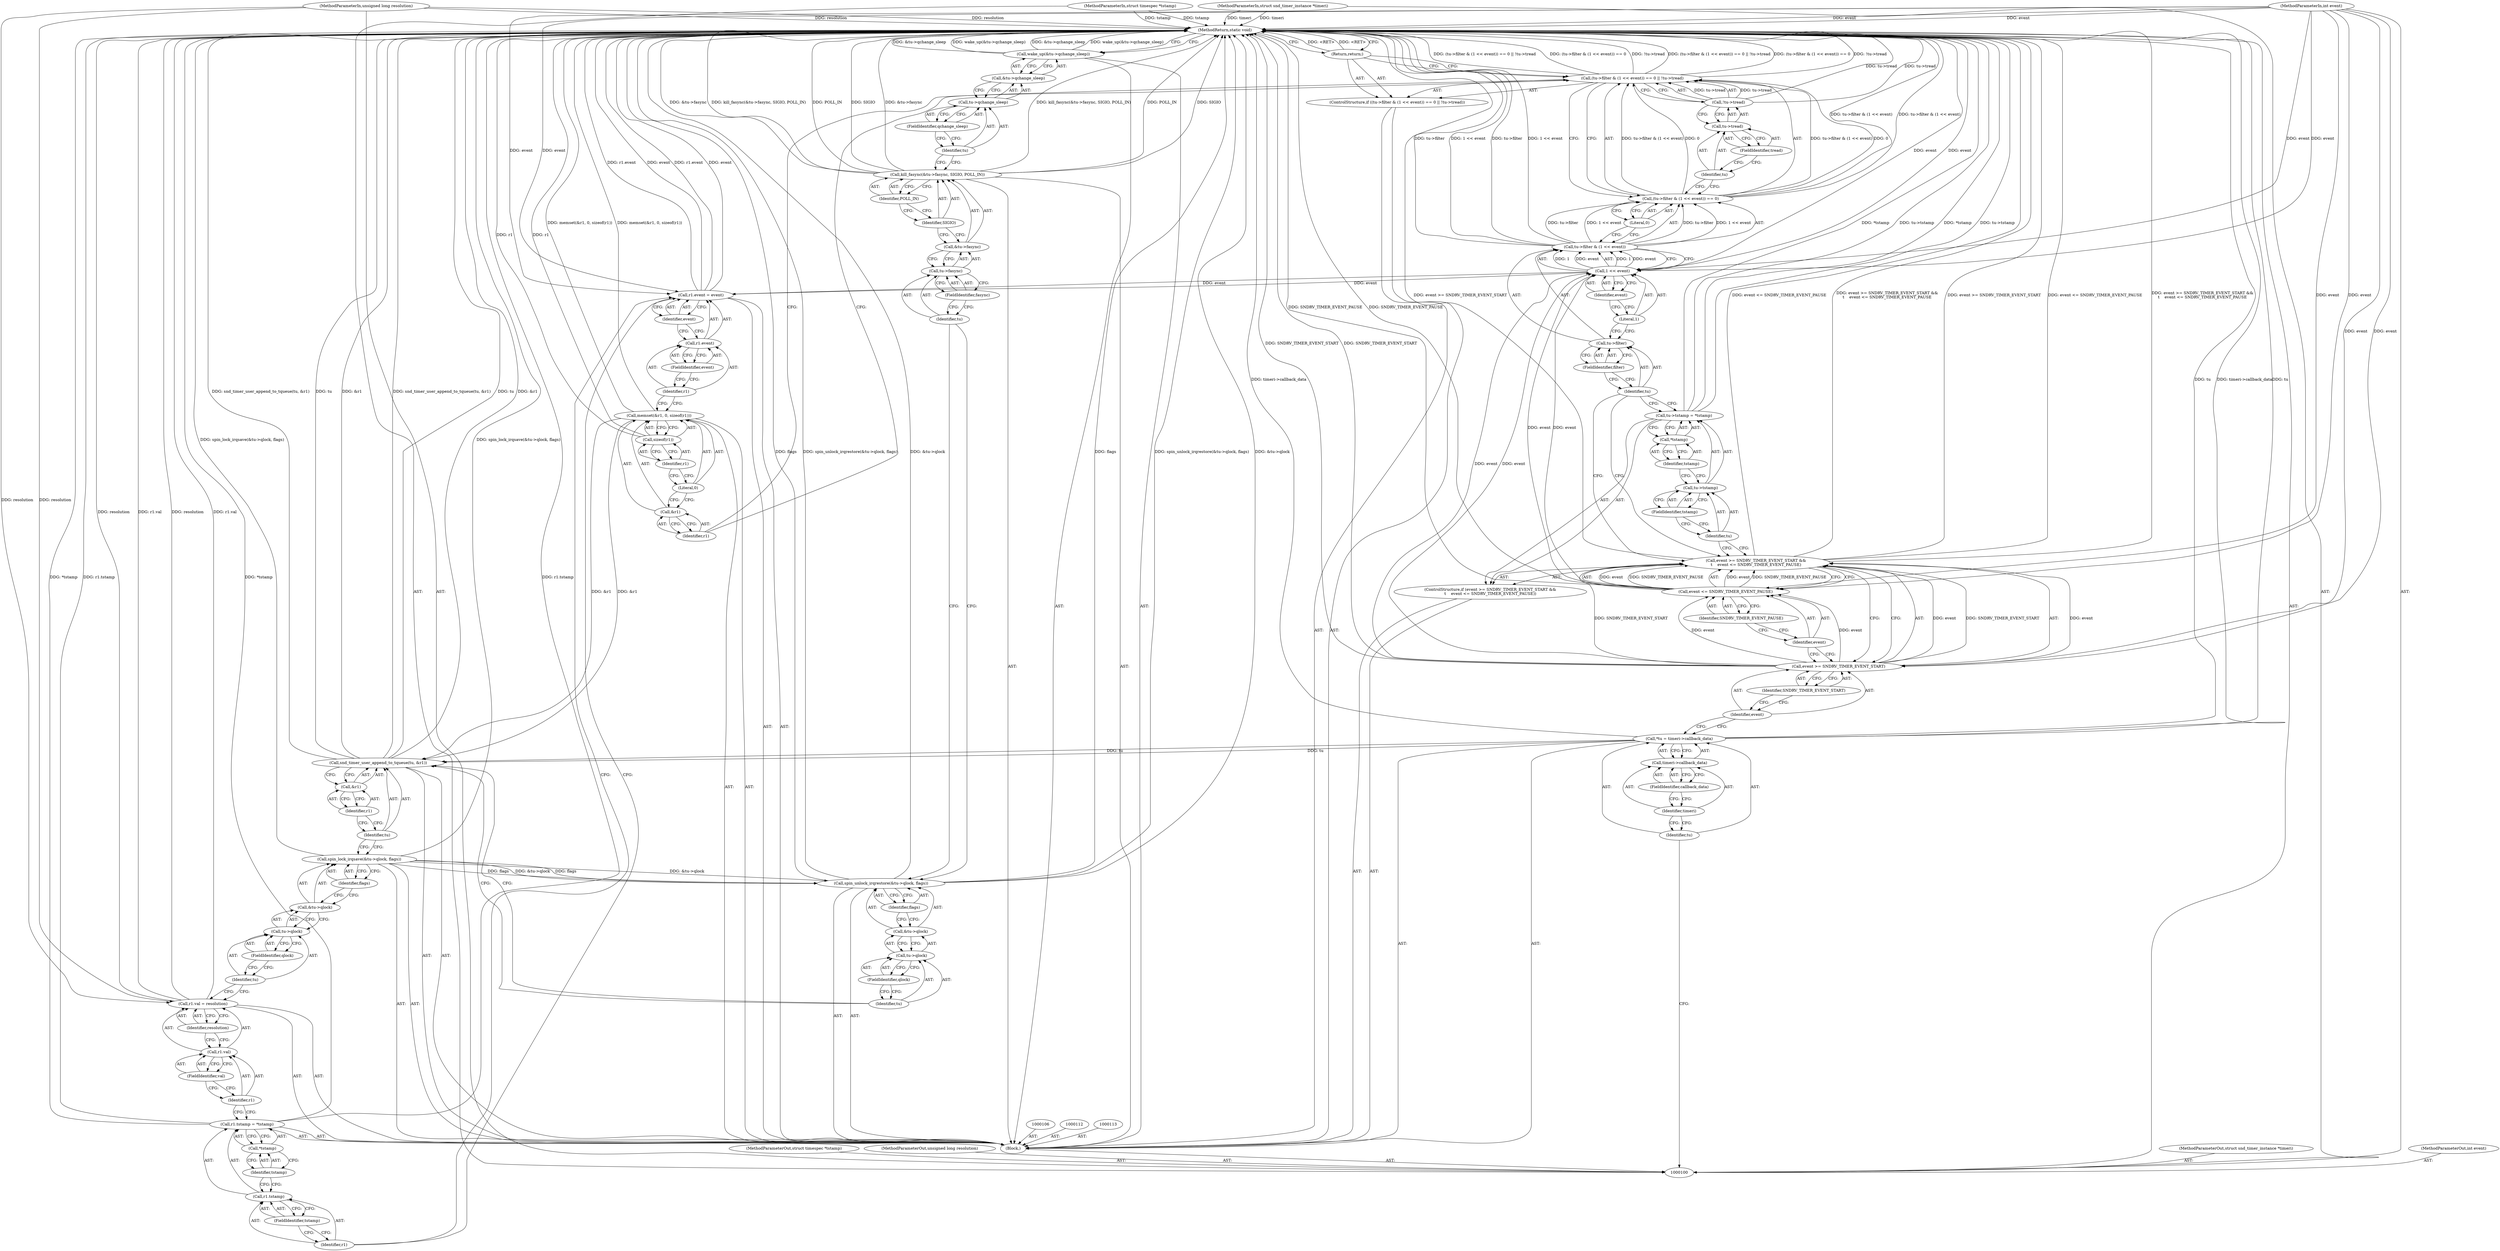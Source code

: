 digraph "0_linux_9a47e9cff994f37f7f0dbd9ae23740d0f64f9fe6" {
"1000194" [label="(MethodReturn,static void)"];
"1000101" [label="(MethodParameterIn,struct snd_timer_instance *timeri)"];
"1000302" [label="(MethodParameterOut,struct snd_timer_instance *timeri)"];
"1000114" [label="(ControlStructure,if (event >= SNDRV_TIMER_EVENT_START &&\n\t    event <= SNDRV_TIMER_EVENT_PAUSE))"];
"1000118" [label="(Identifier,SNDRV_TIMER_EVENT_START)"];
"1000115" [label="(Call,event >= SNDRV_TIMER_EVENT_START &&\n\t    event <= SNDRV_TIMER_EVENT_PAUSE)"];
"1000116" [label="(Call,event >= SNDRV_TIMER_EVENT_START)"];
"1000117" [label="(Identifier,event)"];
"1000121" [label="(Identifier,SNDRV_TIMER_EVENT_PAUSE)"];
"1000119" [label="(Call,event <= SNDRV_TIMER_EVENT_PAUSE)"];
"1000120" [label="(Identifier,event)"];
"1000126" [label="(Call,*tstamp)"];
"1000127" [label="(Identifier,tstamp)"];
"1000122" [label="(Call,tu->tstamp = *tstamp)"];
"1000123" [label="(Call,tu->tstamp)"];
"1000124" [label="(Identifier,tu)"];
"1000125" [label="(FieldIdentifier,tstamp)"];
"1000134" [label="(FieldIdentifier,filter)"];
"1000128" [label="(ControlStructure,if ((tu->filter & (1 << event)) == 0 || !tu->tread))"];
"1000135" [label="(Call,1 << event)"];
"1000136" [label="(Literal,1)"];
"1000137" [label="(Identifier,event)"];
"1000138" [label="(Literal,0)"];
"1000139" [label="(Call,!tu->tread)"];
"1000140" [label="(Call,tu->tread)"];
"1000141" [label="(Identifier,tu)"];
"1000142" [label="(FieldIdentifier,tread)"];
"1000129" [label="(Call,(tu->filter & (1 << event)) == 0 || !tu->tread)"];
"1000130" [label="(Call,(tu->filter & (1 << event)) == 0)"];
"1000131" [label="(Call,tu->filter & (1 << event))"];
"1000132" [label="(Call,tu->filter)"];
"1000133" [label="(Identifier,tu)"];
"1000143" [label="(Return,return;)"];
"1000144" [label="(Call,memset(&r1, 0, sizeof(r1)))"];
"1000147" [label="(Literal,0)"];
"1000148" [label="(Call,sizeof(r1))"];
"1000149" [label="(Identifier,r1)"];
"1000145" [label="(Call,&r1)"];
"1000146" [label="(Identifier,r1)"];
"1000154" [label="(Identifier,event)"];
"1000150" [label="(Call,r1.event = event)"];
"1000151" [label="(Call,r1.event)"];
"1000152" [label="(Identifier,r1)"];
"1000153" [label="(FieldIdentifier,event)"];
"1000159" [label="(Call,*tstamp)"];
"1000160" [label="(Identifier,tstamp)"];
"1000155" [label="(Call,r1.tstamp = *tstamp)"];
"1000156" [label="(Call,r1.tstamp)"];
"1000157" [label="(Identifier,r1)"];
"1000158" [label="(FieldIdentifier,tstamp)"];
"1000165" [label="(Identifier,resolution)"];
"1000161" [label="(Call,r1.val = resolution)"];
"1000162" [label="(Call,r1.val)"];
"1000163" [label="(Identifier,r1)"];
"1000164" [label="(FieldIdentifier,val)"];
"1000166" [label="(Call,spin_lock_irqsave(&tu->qlock, flags))"];
"1000167" [label="(Call,&tu->qlock)"];
"1000168" [label="(Call,tu->qlock)"];
"1000169" [label="(Identifier,tu)"];
"1000170" [label="(FieldIdentifier,qlock)"];
"1000171" [label="(Identifier,flags)"];
"1000102" [label="(MethodParameterIn,int event)"];
"1000303" [label="(MethodParameterOut,int event)"];
"1000172" [label="(Call,snd_timer_user_append_to_tqueue(tu, &r1))"];
"1000173" [label="(Identifier,tu)"];
"1000174" [label="(Call,&r1)"];
"1000175" [label="(Identifier,r1)"];
"1000176" [label="(Call,spin_unlock_irqrestore(&tu->qlock, flags))"];
"1000177" [label="(Call,&tu->qlock)"];
"1000178" [label="(Call,tu->qlock)"];
"1000179" [label="(Identifier,tu)"];
"1000180" [label="(FieldIdentifier,qlock)"];
"1000181" [label="(Identifier,flags)"];
"1000182" [label="(Call,kill_fasync(&tu->fasync, SIGIO, POLL_IN))"];
"1000183" [label="(Call,&tu->fasync)"];
"1000184" [label="(Call,tu->fasync)"];
"1000185" [label="(Identifier,tu)"];
"1000186" [label="(FieldIdentifier,fasync)"];
"1000187" [label="(Identifier,SIGIO)"];
"1000188" [label="(Identifier,POLL_IN)"];
"1000189" [label="(Call,wake_up(&tu->qchange_sleep))"];
"1000191" [label="(Call,tu->qchange_sleep)"];
"1000192" [label="(Identifier,tu)"];
"1000193" [label="(FieldIdentifier,qchange_sleep)"];
"1000190" [label="(Call,&tu->qchange_sleep)"];
"1000103" [label="(MethodParameterIn,struct timespec *tstamp)"];
"1000304" [label="(MethodParameterOut,struct timespec *tstamp)"];
"1000104" [label="(MethodParameterIn,unsigned long resolution)"];
"1000305" [label="(MethodParameterOut,unsigned long resolution)"];
"1000105" [label="(Block,)"];
"1000107" [label="(Call,*tu = timeri->callback_data)"];
"1000108" [label="(Identifier,tu)"];
"1000109" [label="(Call,timeri->callback_data)"];
"1000110" [label="(Identifier,timeri)"];
"1000111" [label="(FieldIdentifier,callback_data)"];
"1000194" -> "1000100"  [label="AST: "];
"1000194" -> "1000143"  [label="CFG: "];
"1000194" -> "1000189"  [label="CFG: "];
"1000107" -> "1000194"  [label="DDG: tu"];
"1000107" -> "1000194"  [label="DDG: timeri->callback_data"];
"1000189" -> "1000194"  [label="DDG: &tu->qchange_sleep"];
"1000189" -> "1000194"  [label="DDG: wake_up(&tu->qchange_sleep)"];
"1000104" -> "1000194"  [label="DDG: resolution"];
"1000176" -> "1000194"  [label="DDG: flags"];
"1000176" -> "1000194"  [label="DDG: spin_unlock_irqrestore(&tu->qlock, flags)"];
"1000176" -> "1000194"  [label="DDG: &tu->qlock"];
"1000116" -> "1000194"  [label="DDG: SNDRV_TIMER_EVENT_START"];
"1000102" -> "1000194"  [label="DDG: event"];
"1000150" -> "1000194"  [label="DDG: event"];
"1000150" -> "1000194"  [label="DDG: r1.event"];
"1000155" -> "1000194"  [label="DDG: r1.tstamp"];
"1000155" -> "1000194"  [label="DDG: *tstamp"];
"1000115" -> "1000194"  [label="DDG: event <= SNDRV_TIMER_EVENT_PAUSE"];
"1000115" -> "1000194"  [label="DDG: event >= SNDRV_TIMER_EVENT_START &&\n\t    event <= SNDRV_TIMER_EVENT_PAUSE"];
"1000115" -> "1000194"  [label="DDG: event >= SNDRV_TIMER_EVENT_START"];
"1000161" -> "1000194"  [label="DDG: r1.val"];
"1000161" -> "1000194"  [label="DDG: resolution"];
"1000182" -> "1000194"  [label="DDG: kill_fasync(&tu->fasync, SIGIO, POLL_IN)"];
"1000182" -> "1000194"  [label="DDG: POLL_IN"];
"1000182" -> "1000194"  [label="DDG: SIGIO"];
"1000182" -> "1000194"  [label="DDG: &tu->fasync"];
"1000129" -> "1000194"  [label="DDG: (tu->filter & (1 << event)) == 0"];
"1000129" -> "1000194"  [label="DDG: !tu->tread"];
"1000129" -> "1000194"  [label="DDG: (tu->filter & (1 << event)) == 0 || !tu->tread"];
"1000122" -> "1000194"  [label="DDG: *tstamp"];
"1000122" -> "1000194"  [label="DDG: tu->tstamp"];
"1000172" -> "1000194"  [label="DDG: snd_timer_user_append_to_tqueue(tu, &r1)"];
"1000172" -> "1000194"  [label="DDG: tu"];
"1000172" -> "1000194"  [label="DDG: &r1"];
"1000131" -> "1000194"  [label="DDG: tu->filter"];
"1000131" -> "1000194"  [label="DDG: 1 << event"];
"1000166" -> "1000194"  [label="DDG: spin_lock_irqsave(&tu->qlock, flags)"];
"1000139" -> "1000194"  [label="DDG: tu->tread"];
"1000103" -> "1000194"  [label="DDG: tstamp"];
"1000144" -> "1000194"  [label="DDG: memset(&r1, 0, sizeof(r1))"];
"1000119" -> "1000194"  [label="DDG: SNDRV_TIMER_EVENT_PAUSE"];
"1000148" -> "1000194"  [label="DDG: r1"];
"1000101" -> "1000194"  [label="DDG: timeri"];
"1000135" -> "1000194"  [label="DDG: event"];
"1000130" -> "1000194"  [label="DDG: tu->filter & (1 << event)"];
"1000143" -> "1000194"  [label="DDG: <RET>"];
"1000101" -> "1000100"  [label="AST: "];
"1000101" -> "1000194"  [label="DDG: timeri"];
"1000302" -> "1000100"  [label="AST: "];
"1000114" -> "1000105"  [label="AST: "];
"1000115" -> "1000114"  [label="AST: "];
"1000122" -> "1000114"  [label="AST: "];
"1000118" -> "1000116"  [label="AST: "];
"1000118" -> "1000117"  [label="CFG: "];
"1000116" -> "1000118"  [label="CFG: "];
"1000115" -> "1000114"  [label="AST: "];
"1000115" -> "1000116"  [label="CFG: "];
"1000115" -> "1000119"  [label="CFG: "];
"1000116" -> "1000115"  [label="AST: "];
"1000119" -> "1000115"  [label="AST: "];
"1000124" -> "1000115"  [label="CFG: "];
"1000133" -> "1000115"  [label="CFG: "];
"1000115" -> "1000194"  [label="DDG: event <= SNDRV_TIMER_EVENT_PAUSE"];
"1000115" -> "1000194"  [label="DDG: event >= SNDRV_TIMER_EVENT_START &&\n\t    event <= SNDRV_TIMER_EVENT_PAUSE"];
"1000115" -> "1000194"  [label="DDG: event >= SNDRV_TIMER_EVENT_START"];
"1000116" -> "1000115"  [label="DDG: event"];
"1000116" -> "1000115"  [label="DDG: SNDRV_TIMER_EVENT_START"];
"1000119" -> "1000115"  [label="DDG: event"];
"1000119" -> "1000115"  [label="DDG: SNDRV_TIMER_EVENT_PAUSE"];
"1000116" -> "1000115"  [label="AST: "];
"1000116" -> "1000118"  [label="CFG: "];
"1000117" -> "1000116"  [label="AST: "];
"1000118" -> "1000116"  [label="AST: "];
"1000120" -> "1000116"  [label="CFG: "];
"1000115" -> "1000116"  [label="CFG: "];
"1000116" -> "1000194"  [label="DDG: SNDRV_TIMER_EVENT_START"];
"1000116" -> "1000115"  [label="DDG: event"];
"1000116" -> "1000115"  [label="DDG: SNDRV_TIMER_EVENT_START"];
"1000102" -> "1000116"  [label="DDG: event"];
"1000116" -> "1000119"  [label="DDG: event"];
"1000116" -> "1000135"  [label="DDG: event"];
"1000117" -> "1000116"  [label="AST: "];
"1000117" -> "1000107"  [label="CFG: "];
"1000118" -> "1000117"  [label="CFG: "];
"1000121" -> "1000119"  [label="AST: "];
"1000121" -> "1000120"  [label="CFG: "];
"1000119" -> "1000121"  [label="CFG: "];
"1000119" -> "1000115"  [label="AST: "];
"1000119" -> "1000121"  [label="CFG: "];
"1000120" -> "1000119"  [label="AST: "];
"1000121" -> "1000119"  [label="AST: "];
"1000115" -> "1000119"  [label="CFG: "];
"1000119" -> "1000194"  [label="DDG: SNDRV_TIMER_EVENT_PAUSE"];
"1000119" -> "1000115"  [label="DDG: event"];
"1000119" -> "1000115"  [label="DDG: SNDRV_TIMER_EVENT_PAUSE"];
"1000116" -> "1000119"  [label="DDG: event"];
"1000102" -> "1000119"  [label="DDG: event"];
"1000119" -> "1000135"  [label="DDG: event"];
"1000120" -> "1000119"  [label="AST: "];
"1000120" -> "1000116"  [label="CFG: "];
"1000121" -> "1000120"  [label="CFG: "];
"1000126" -> "1000122"  [label="AST: "];
"1000126" -> "1000127"  [label="CFG: "];
"1000127" -> "1000126"  [label="AST: "];
"1000122" -> "1000126"  [label="CFG: "];
"1000127" -> "1000126"  [label="AST: "];
"1000127" -> "1000123"  [label="CFG: "];
"1000126" -> "1000127"  [label="CFG: "];
"1000122" -> "1000114"  [label="AST: "];
"1000122" -> "1000126"  [label="CFG: "];
"1000123" -> "1000122"  [label="AST: "];
"1000126" -> "1000122"  [label="AST: "];
"1000133" -> "1000122"  [label="CFG: "];
"1000122" -> "1000194"  [label="DDG: *tstamp"];
"1000122" -> "1000194"  [label="DDG: tu->tstamp"];
"1000123" -> "1000122"  [label="AST: "];
"1000123" -> "1000125"  [label="CFG: "];
"1000124" -> "1000123"  [label="AST: "];
"1000125" -> "1000123"  [label="AST: "];
"1000127" -> "1000123"  [label="CFG: "];
"1000124" -> "1000123"  [label="AST: "];
"1000124" -> "1000115"  [label="CFG: "];
"1000125" -> "1000124"  [label="CFG: "];
"1000125" -> "1000123"  [label="AST: "];
"1000125" -> "1000124"  [label="CFG: "];
"1000123" -> "1000125"  [label="CFG: "];
"1000134" -> "1000132"  [label="AST: "];
"1000134" -> "1000133"  [label="CFG: "];
"1000132" -> "1000134"  [label="CFG: "];
"1000128" -> "1000105"  [label="AST: "];
"1000129" -> "1000128"  [label="AST: "];
"1000143" -> "1000128"  [label="AST: "];
"1000135" -> "1000131"  [label="AST: "];
"1000135" -> "1000137"  [label="CFG: "];
"1000136" -> "1000135"  [label="AST: "];
"1000137" -> "1000135"  [label="AST: "];
"1000131" -> "1000135"  [label="CFG: "];
"1000135" -> "1000194"  [label="DDG: event"];
"1000135" -> "1000131"  [label="DDG: 1"];
"1000135" -> "1000131"  [label="DDG: event"];
"1000116" -> "1000135"  [label="DDG: event"];
"1000119" -> "1000135"  [label="DDG: event"];
"1000102" -> "1000135"  [label="DDG: event"];
"1000135" -> "1000150"  [label="DDG: event"];
"1000136" -> "1000135"  [label="AST: "];
"1000136" -> "1000132"  [label="CFG: "];
"1000137" -> "1000136"  [label="CFG: "];
"1000137" -> "1000135"  [label="AST: "];
"1000137" -> "1000136"  [label="CFG: "];
"1000135" -> "1000137"  [label="CFG: "];
"1000138" -> "1000130"  [label="AST: "];
"1000138" -> "1000131"  [label="CFG: "];
"1000130" -> "1000138"  [label="CFG: "];
"1000139" -> "1000129"  [label="AST: "];
"1000139" -> "1000140"  [label="CFG: "];
"1000140" -> "1000139"  [label="AST: "];
"1000129" -> "1000139"  [label="CFG: "];
"1000139" -> "1000194"  [label="DDG: tu->tread"];
"1000139" -> "1000129"  [label="DDG: tu->tread"];
"1000140" -> "1000139"  [label="AST: "];
"1000140" -> "1000142"  [label="CFG: "];
"1000141" -> "1000140"  [label="AST: "];
"1000142" -> "1000140"  [label="AST: "];
"1000139" -> "1000140"  [label="CFG: "];
"1000141" -> "1000140"  [label="AST: "];
"1000141" -> "1000130"  [label="CFG: "];
"1000142" -> "1000141"  [label="CFG: "];
"1000142" -> "1000140"  [label="AST: "];
"1000142" -> "1000141"  [label="CFG: "];
"1000140" -> "1000142"  [label="CFG: "];
"1000129" -> "1000128"  [label="AST: "];
"1000129" -> "1000130"  [label="CFG: "];
"1000129" -> "1000139"  [label="CFG: "];
"1000130" -> "1000129"  [label="AST: "];
"1000139" -> "1000129"  [label="AST: "];
"1000143" -> "1000129"  [label="CFG: "];
"1000146" -> "1000129"  [label="CFG: "];
"1000129" -> "1000194"  [label="DDG: (tu->filter & (1 << event)) == 0"];
"1000129" -> "1000194"  [label="DDG: !tu->tread"];
"1000129" -> "1000194"  [label="DDG: (tu->filter & (1 << event)) == 0 || !tu->tread"];
"1000130" -> "1000129"  [label="DDG: tu->filter & (1 << event)"];
"1000130" -> "1000129"  [label="DDG: 0"];
"1000139" -> "1000129"  [label="DDG: tu->tread"];
"1000130" -> "1000129"  [label="AST: "];
"1000130" -> "1000138"  [label="CFG: "];
"1000131" -> "1000130"  [label="AST: "];
"1000138" -> "1000130"  [label="AST: "];
"1000141" -> "1000130"  [label="CFG: "];
"1000129" -> "1000130"  [label="CFG: "];
"1000130" -> "1000194"  [label="DDG: tu->filter & (1 << event)"];
"1000130" -> "1000129"  [label="DDG: tu->filter & (1 << event)"];
"1000130" -> "1000129"  [label="DDG: 0"];
"1000131" -> "1000130"  [label="DDG: tu->filter"];
"1000131" -> "1000130"  [label="DDG: 1 << event"];
"1000131" -> "1000130"  [label="AST: "];
"1000131" -> "1000135"  [label="CFG: "];
"1000132" -> "1000131"  [label="AST: "];
"1000135" -> "1000131"  [label="AST: "];
"1000138" -> "1000131"  [label="CFG: "];
"1000131" -> "1000194"  [label="DDG: tu->filter"];
"1000131" -> "1000194"  [label="DDG: 1 << event"];
"1000131" -> "1000130"  [label="DDG: tu->filter"];
"1000131" -> "1000130"  [label="DDG: 1 << event"];
"1000135" -> "1000131"  [label="DDG: 1"];
"1000135" -> "1000131"  [label="DDG: event"];
"1000132" -> "1000131"  [label="AST: "];
"1000132" -> "1000134"  [label="CFG: "];
"1000133" -> "1000132"  [label="AST: "];
"1000134" -> "1000132"  [label="AST: "];
"1000136" -> "1000132"  [label="CFG: "];
"1000133" -> "1000132"  [label="AST: "];
"1000133" -> "1000122"  [label="CFG: "];
"1000133" -> "1000115"  [label="CFG: "];
"1000134" -> "1000133"  [label="CFG: "];
"1000143" -> "1000128"  [label="AST: "];
"1000143" -> "1000129"  [label="CFG: "];
"1000194" -> "1000143"  [label="CFG: "];
"1000143" -> "1000194"  [label="DDG: <RET>"];
"1000144" -> "1000105"  [label="AST: "];
"1000144" -> "1000148"  [label="CFG: "];
"1000145" -> "1000144"  [label="AST: "];
"1000147" -> "1000144"  [label="AST: "];
"1000148" -> "1000144"  [label="AST: "];
"1000152" -> "1000144"  [label="CFG: "];
"1000144" -> "1000194"  [label="DDG: memset(&r1, 0, sizeof(r1))"];
"1000144" -> "1000172"  [label="DDG: &r1"];
"1000147" -> "1000144"  [label="AST: "];
"1000147" -> "1000145"  [label="CFG: "];
"1000149" -> "1000147"  [label="CFG: "];
"1000148" -> "1000144"  [label="AST: "];
"1000148" -> "1000149"  [label="CFG: "];
"1000149" -> "1000148"  [label="AST: "];
"1000144" -> "1000148"  [label="CFG: "];
"1000148" -> "1000194"  [label="DDG: r1"];
"1000149" -> "1000148"  [label="AST: "];
"1000149" -> "1000147"  [label="CFG: "];
"1000148" -> "1000149"  [label="CFG: "];
"1000145" -> "1000144"  [label="AST: "];
"1000145" -> "1000146"  [label="CFG: "];
"1000146" -> "1000145"  [label="AST: "];
"1000147" -> "1000145"  [label="CFG: "];
"1000146" -> "1000145"  [label="AST: "];
"1000146" -> "1000129"  [label="CFG: "];
"1000145" -> "1000146"  [label="CFG: "];
"1000154" -> "1000150"  [label="AST: "];
"1000154" -> "1000151"  [label="CFG: "];
"1000150" -> "1000154"  [label="CFG: "];
"1000150" -> "1000105"  [label="AST: "];
"1000150" -> "1000154"  [label="CFG: "];
"1000151" -> "1000150"  [label="AST: "];
"1000154" -> "1000150"  [label="AST: "];
"1000157" -> "1000150"  [label="CFG: "];
"1000150" -> "1000194"  [label="DDG: event"];
"1000150" -> "1000194"  [label="DDG: r1.event"];
"1000135" -> "1000150"  [label="DDG: event"];
"1000102" -> "1000150"  [label="DDG: event"];
"1000151" -> "1000150"  [label="AST: "];
"1000151" -> "1000153"  [label="CFG: "];
"1000152" -> "1000151"  [label="AST: "];
"1000153" -> "1000151"  [label="AST: "];
"1000154" -> "1000151"  [label="CFG: "];
"1000152" -> "1000151"  [label="AST: "];
"1000152" -> "1000144"  [label="CFG: "];
"1000153" -> "1000152"  [label="CFG: "];
"1000153" -> "1000151"  [label="AST: "];
"1000153" -> "1000152"  [label="CFG: "];
"1000151" -> "1000153"  [label="CFG: "];
"1000159" -> "1000155"  [label="AST: "];
"1000159" -> "1000160"  [label="CFG: "];
"1000160" -> "1000159"  [label="AST: "];
"1000155" -> "1000159"  [label="CFG: "];
"1000160" -> "1000159"  [label="AST: "];
"1000160" -> "1000156"  [label="CFG: "];
"1000159" -> "1000160"  [label="CFG: "];
"1000155" -> "1000105"  [label="AST: "];
"1000155" -> "1000159"  [label="CFG: "];
"1000156" -> "1000155"  [label="AST: "];
"1000159" -> "1000155"  [label="AST: "];
"1000163" -> "1000155"  [label="CFG: "];
"1000155" -> "1000194"  [label="DDG: r1.tstamp"];
"1000155" -> "1000194"  [label="DDG: *tstamp"];
"1000156" -> "1000155"  [label="AST: "];
"1000156" -> "1000158"  [label="CFG: "];
"1000157" -> "1000156"  [label="AST: "];
"1000158" -> "1000156"  [label="AST: "];
"1000160" -> "1000156"  [label="CFG: "];
"1000157" -> "1000156"  [label="AST: "];
"1000157" -> "1000150"  [label="CFG: "];
"1000158" -> "1000157"  [label="CFG: "];
"1000158" -> "1000156"  [label="AST: "];
"1000158" -> "1000157"  [label="CFG: "];
"1000156" -> "1000158"  [label="CFG: "];
"1000165" -> "1000161"  [label="AST: "];
"1000165" -> "1000162"  [label="CFG: "];
"1000161" -> "1000165"  [label="CFG: "];
"1000161" -> "1000105"  [label="AST: "];
"1000161" -> "1000165"  [label="CFG: "];
"1000162" -> "1000161"  [label="AST: "];
"1000165" -> "1000161"  [label="AST: "];
"1000169" -> "1000161"  [label="CFG: "];
"1000161" -> "1000194"  [label="DDG: r1.val"];
"1000161" -> "1000194"  [label="DDG: resolution"];
"1000104" -> "1000161"  [label="DDG: resolution"];
"1000162" -> "1000161"  [label="AST: "];
"1000162" -> "1000164"  [label="CFG: "];
"1000163" -> "1000162"  [label="AST: "];
"1000164" -> "1000162"  [label="AST: "];
"1000165" -> "1000162"  [label="CFG: "];
"1000163" -> "1000162"  [label="AST: "];
"1000163" -> "1000155"  [label="CFG: "];
"1000164" -> "1000163"  [label="CFG: "];
"1000164" -> "1000162"  [label="AST: "];
"1000164" -> "1000163"  [label="CFG: "];
"1000162" -> "1000164"  [label="CFG: "];
"1000166" -> "1000105"  [label="AST: "];
"1000166" -> "1000171"  [label="CFG: "];
"1000167" -> "1000166"  [label="AST: "];
"1000171" -> "1000166"  [label="AST: "];
"1000173" -> "1000166"  [label="CFG: "];
"1000166" -> "1000194"  [label="DDG: spin_lock_irqsave(&tu->qlock, flags)"];
"1000166" -> "1000176"  [label="DDG: &tu->qlock"];
"1000166" -> "1000176"  [label="DDG: flags"];
"1000167" -> "1000166"  [label="AST: "];
"1000167" -> "1000168"  [label="CFG: "];
"1000168" -> "1000167"  [label="AST: "];
"1000171" -> "1000167"  [label="CFG: "];
"1000168" -> "1000167"  [label="AST: "];
"1000168" -> "1000170"  [label="CFG: "];
"1000169" -> "1000168"  [label="AST: "];
"1000170" -> "1000168"  [label="AST: "];
"1000167" -> "1000168"  [label="CFG: "];
"1000169" -> "1000168"  [label="AST: "];
"1000169" -> "1000161"  [label="CFG: "];
"1000170" -> "1000169"  [label="CFG: "];
"1000170" -> "1000168"  [label="AST: "];
"1000170" -> "1000169"  [label="CFG: "];
"1000168" -> "1000170"  [label="CFG: "];
"1000171" -> "1000166"  [label="AST: "];
"1000171" -> "1000167"  [label="CFG: "];
"1000166" -> "1000171"  [label="CFG: "];
"1000102" -> "1000100"  [label="AST: "];
"1000102" -> "1000194"  [label="DDG: event"];
"1000102" -> "1000116"  [label="DDG: event"];
"1000102" -> "1000119"  [label="DDG: event"];
"1000102" -> "1000135"  [label="DDG: event"];
"1000102" -> "1000150"  [label="DDG: event"];
"1000303" -> "1000100"  [label="AST: "];
"1000172" -> "1000105"  [label="AST: "];
"1000172" -> "1000174"  [label="CFG: "];
"1000173" -> "1000172"  [label="AST: "];
"1000174" -> "1000172"  [label="AST: "];
"1000179" -> "1000172"  [label="CFG: "];
"1000172" -> "1000194"  [label="DDG: snd_timer_user_append_to_tqueue(tu, &r1)"];
"1000172" -> "1000194"  [label="DDG: tu"];
"1000172" -> "1000194"  [label="DDG: &r1"];
"1000107" -> "1000172"  [label="DDG: tu"];
"1000144" -> "1000172"  [label="DDG: &r1"];
"1000173" -> "1000172"  [label="AST: "];
"1000173" -> "1000166"  [label="CFG: "];
"1000175" -> "1000173"  [label="CFG: "];
"1000174" -> "1000172"  [label="AST: "];
"1000174" -> "1000175"  [label="CFG: "];
"1000175" -> "1000174"  [label="AST: "];
"1000172" -> "1000174"  [label="CFG: "];
"1000175" -> "1000174"  [label="AST: "];
"1000175" -> "1000173"  [label="CFG: "];
"1000174" -> "1000175"  [label="CFG: "];
"1000176" -> "1000105"  [label="AST: "];
"1000176" -> "1000181"  [label="CFG: "];
"1000177" -> "1000176"  [label="AST: "];
"1000181" -> "1000176"  [label="AST: "];
"1000185" -> "1000176"  [label="CFG: "];
"1000176" -> "1000194"  [label="DDG: flags"];
"1000176" -> "1000194"  [label="DDG: spin_unlock_irqrestore(&tu->qlock, flags)"];
"1000176" -> "1000194"  [label="DDG: &tu->qlock"];
"1000166" -> "1000176"  [label="DDG: &tu->qlock"];
"1000166" -> "1000176"  [label="DDG: flags"];
"1000177" -> "1000176"  [label="AST: "];
"1000177" -> "1000178"  [label="CFG: "];
"1000178" -> "1000177"  [label="AST: "];
"1000181" -> "1000177"  [label="CFG: "];
"1000178" -> "1000177"  [label="AST: "];
"1000178" -> "1000180"  [label="CFG: "];
"1000179" -> "1000178"  [label="AST: "];
"1000180" -> "1000178"  [label="AST: "];
"1000177" -> "1000178"  [label="CFG: "];
"1000179" -> "1000178"  [label="AST: "];
"1000179" -> "1000172"  [label="CFG: "];
"1000180" -> "1000179"  [label="CFG: "];
"1000180" -> "1000178"  [label="AST: "];
"1000180" -> "1000179"  [label="CFG: "];
"1000178" -> "1000180"  [label="CFG: "];
"1000181" -> "1000176"  [label="AST: "];
"1000181" -> "1000177"  [label="CFG: "];
"1000176" -> "1000181"  [label="CFG: "];
"1000182" -> "1000105"  [label="AST: "];
"1000182" -> "1000188"  [label="CFG: "];
"1000183" -> "1000182"  [label="AST: "];
"1000187" -> "1000182"  [label="AST: "];
"1000188" -> "1000182"  [label="AST: "];
"1000192" -> "1000182"  [label="CFG: "];
"1000182" -> "1000194"  [label="DDG: kill_fasync(&tu->fasync, SIGIO, POLL_IN)"];
"1000182" -> "1000194"  [label="DDG: POLL_IN"];
"1000182" -> "1000194"  [label="DDG: SIGIO"];
"1000182" -> "1000194"  [label="DDG: &tu->fasync"];
"1000183" -> "1000182"  [label="AST: "];
"1000183" -> "1000184"  [label="CFG: "];
"1000184" -> "1000183"  [label="AST: "];
"1000187" -> "1000183"  [label="CFG: "];
"1000184" -> "1000183"  [label="AST: "];
"1000184" -> "1000186"  [label="CFG: "];
"1000185" -> "1000184"  [label="AST: "];
"1000186" -> "1000184"  [label="AST: "];
"1000183" -> "1000184"  [label="CFG: "];
"1000185" -> "1000184"  [label="AST: "];
"1000185" -> "1000176"  [label="CFG: "];
"1000186" -> "1000185"  [label="CFG: "];
"1000186" -> "1000184"  [label="AST: "];
"1000186" -> "1000185"  [label="CFG: "];
"1000184" -> "1000186"  [label="CFG: "];
"1000187" -> "1000182"  [label="AST: "];
"1000187" -> "1000183"  [label="CFG: "];
"1000188" -> "1000187"  [label="CFG: "];
"1000188" -> "1000182"  [label="AST: "];
"1000188" -> "1000187"  [label="CFG: "];
"1000182" -> "1000188"  [label="CFG: "];
"1000189" -> "1000105"  [label="AST: "];
"1000189" -> "1000190"  [label="CFG: "];
"1000190" -> "1000189"  [label="AST: "];
"1000194" -> "1000189"  [label="CFG: "];
"1000189" -> "1000194"  [label="DDG: &tu->qchange_sleep"];
"1000189" -> "1000194"  [label="DDG: wake_up(&tu->qchange_sleep)"];
"1000191" -> "1000190"  [label="AST: "];
"1000191" -> "1000193"  [label="CFG: "];
"1000192" -> "1000191"  [label="AST: "];
"1000193" -> "1000191"  [label="AST: "];
"1000190" -> "1000191"  [label="CFG: "];
"1000192" -> "1000191"  [label="AST: "];
"1000192" -> "1000182"  [label="CFG: "];
"1000193" -> "1000192"  [label="CFG: "];
"1000193" -> "1000191"  [label="AST: "];
"1000193" -> "1000192"  [label="CFG: "];
"1000191" -> "1000193"  [label="CFG: "];
"1000190" -> "1000189"  [label="AST: "];
"1000190" -> "1000191"  [label="CFG: "];
"1000191" -> "1000190"  [label="AST: "];
"1000189" -> "1000190"  [label="CFG: "];
"1000103" -> "1000100"  [label="AST: "];
"1000103" -> "1000194"  [label="DDG: tstamp"];
"1000304" -> "1000100"  [label="AST: "];
"1000104" -> "1000100"  [label="AST: "];
"1000104" -> "1000194"  [label="DDG: resolution"];
"1000104" -> "1000161"  [label="DDG: resolution"];
"1000305" -> "1000100"  [label="AST: "];
"1000105" -> "1000100"  [label="AST: "];
"1000106" -> "1000105"  [label="AST: "];
"1000107" -> "1000105"  [label="AST: "];
"1000112" -> "1000105"  [label="AST: "];
"1000113" -> "1000105"  [label="AST: "];
"1000114" -> "1000105"  [label="AST: "];
"1000128" -> "1000105"  [label="AST: "];
"1000144" -> "1000105"  [label="AST: "];
"1000150" -> "1000105"  [label="AST: "];
"1000155" -> "1000105"  [label="AST: "];
"1000161" -> "1000105"  [label="AST: "];
"1000166" -> "1000105"  [label="AST: "];
"1000172" -> "1000105"  [label="AST: "];
"1000176" -> "1000105"  [label="AST: "];
"1000182" -> "1000105"  [label="AST: "];
"1000189" -> "1000105"  [label="AST: "];
"1000107" -> "1000105"  [label="AST: "];
"1000107" -> "1000109"  [label="CFG: "];
"1000108" -> "1000107"  [label="AST: "];
"1000109" -> "1000107"  [label="AST: "];
"1000117" -> "1000107"  [label="CFG: "];
"1000107" -> "1000194"  [label="DDG: tu"];
"1000107" -> "1000194"  [label="DDG: timeri->callback_data"];
"1000107" -> "1000172"  [label="DDG: tu"];
"1000108" -> "1000107"  [label="AST: "];
"1000108" -> "1000100"  [label="CFG: "];
"1000110" -> "1000108"  [label="CFG: "];
"1000109" -> "1000107"  [label="AST: "];
"1000109" -> "1000111"  [label="CFG: "];
"1000110" -> "1000109"  [label="AST: "];
"1000111" -> "1000109"  [label="AST: "];
"1000107" -> "1000109"  [label="CFG: "];
"1000110" -> "1000109"  [label="AST: "];
"1000110" -> "1000108"  [label="CFG: "];
"1000111" -> "1000110"  [label="CFG: "];
"1000111" -> "1000109"  [label="AST: "];
"1000111" -> "1000110"  [label="CFG: "];
"1000109" -> "1000111"  [label="CFG: "];
}
